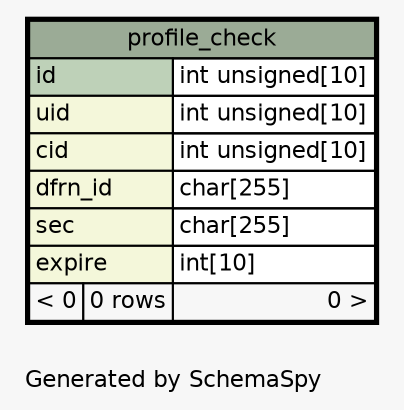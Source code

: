 // dot 2.26.3 on Linux 3.2.0-4-686-pae
// SchemaSpy rev 590
digraph "oneDegreeRelationshipsDiagram" {
  graph [
    rankdir="RL"
    bgcolor="#f7f7f7"
    label="\nGenerated by SchemaSpy"
    labeljust="l"
    nodesep="0.18"
    ranksep="0.46"
    fontname="Helvetica"
    fontsize="11"
  ];
  node [
    fontname="Helvetica"
    fontsize="11"
    shape="plaintext"
  ];
  edge [
    arrowsize="0.8"
  ];
  "profile_check" [
    label=<
    <TABLE BORDER="2" CELLBORDER="1" CELLSPACING="0" BGCOLOR="#ffffff">
      <TR><TD COLSPAN="3" BGCOLOR="#9bab96" ALIGN="CENTER">profile_check</TD></TR>
      <TR><TD PORT="id" COLSPAN="2" BGCOLOR="#bed1b8" ALIGN="LEFT">id</TD><TD PORT="id.type" ALIGN="LEFT">int unsigned[10]</TD></TR>
      <TR><TD PORT="uid" COLSPAN="2" BGCOLOR="#f4f7da" ALIGN="LEFT">uid</TD><TD PORT="uid.type" ALIGN="LEFT">int unsigned[10]</TD></TR>
      <TR><TD PORT="cid" COLSPAN="2" BGCOLOR="#f4f7da" ALIGN="LEFT">cid</TD><TD PORT="cid.type" ALIGN="LEFT">int unsigned[10]</TD></TR>
      <TR><TD PORT="dfrn_id" COLSPAN="2" BGCOLOR="#f4f7da" ALIGN="LEFT">dfrn_id</TD><TD PORT="dfrn_id.type" ALIGN="LEFT">char[255]</TD></TR>
      <TR><TD PORT="sec" COLSPAN="2" BGCOLOR="#f4f7da" ALIGN="LEFT">sec</TD><TD PORT="sec.type" ALIGN="LEFT">char[255]</TD></TR>
      <TR><TD PORT="expire" COLSPAN="2" BGCOLOR="#f4f7da" ALIGN="LEFT">expire</TD><TD PORT="expire.type" ALIGN="LEFT">int[10]</TD></TR>
      <TR><TD ALIGN="LEFT" BGCOLOR="#f7f7f7">&lt; 0</TD><TD ALIGN="RIGHT" BGCOLOR="#f7f7f7">0 rows</TD><TD ALIGN="RIGHT" BGCOLOR="#f7f7f7">0 &gt;</TD></TR>
    </TABLE>>
    URL="profile_check.html"
    tooltip="profile_check"
  ];
}
